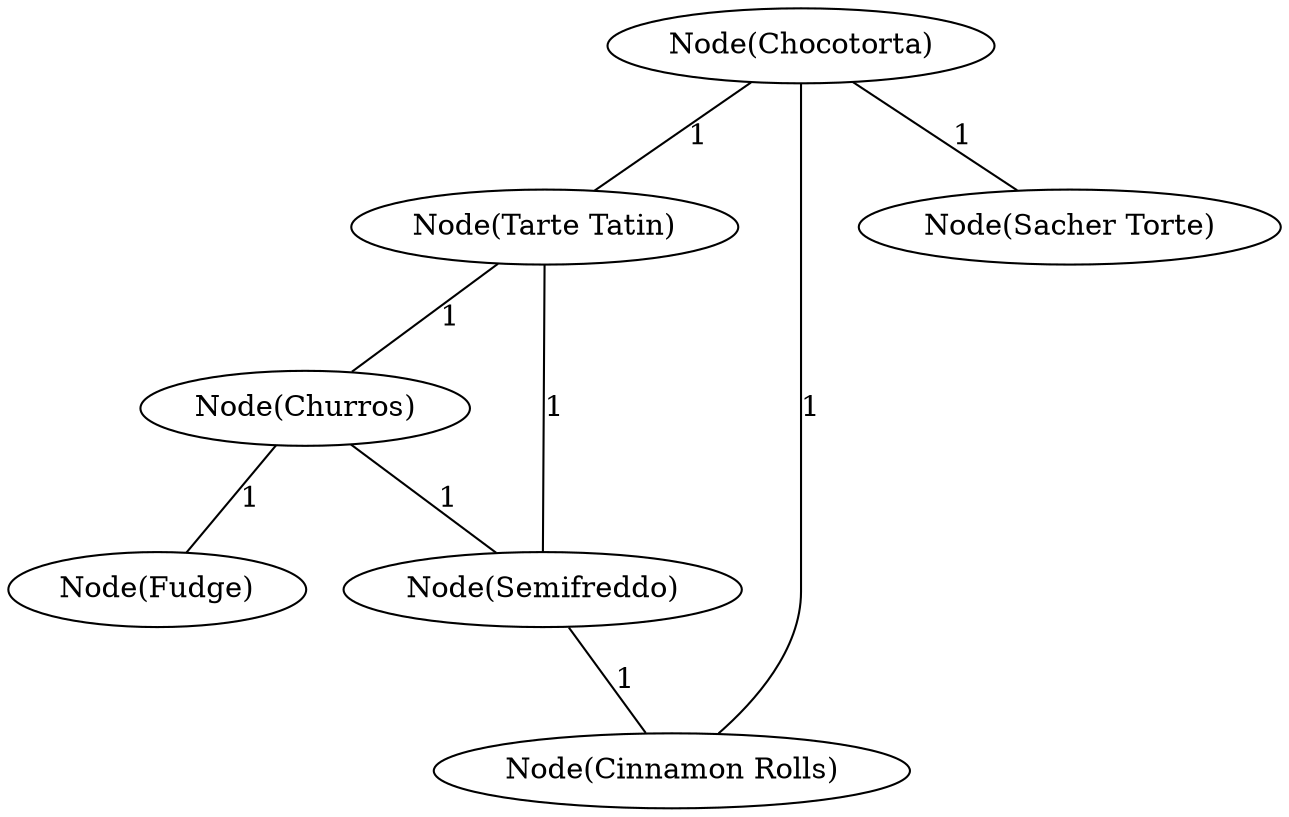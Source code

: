 strict graph {
	edge [dir=none]
	"Node(Chocotorta)"
	"Node(Tarte Tatin)"
	"Node(Churros)"
	"Node(Fudge)"
	"Node(Semifreddo)"
	"Node(Cinnamon Rolls)"
	"Node(Sacher Torte)"
	"Node(Chocotorta)" -- "Node(Tarte Tatin)" [label=1]
	"Node(Chocotorta)" -- "Node(Sacher Torte)" [label=1]
	"Node(Chocotorta)" -- "Node(Cinnamon Rolls)" [label=1]
	"Node(Tarte Tatin)" -- "Node(Chocotorta)" [label=1]
	"Node(Tarte Tatin)" -- "Node(Semifreddo)" [label=1]
	"Node(Tarte Tatin)" -- "Node(Churros)" [label=1]
	"Node(Churros)" -- "Node(Semifreddo)" [label=1]
	"Node(Churros)" -- "Node(Fudge)" [label=1]
	"Node(Churros)" -- "Node(Tarte Tatin)" [label=1]
	"Node(Fudge)" -- "Node(Churros)" [label=1]
	"Node(Semifreddo)" -- "Node(Tarte Tatin)" [label=1]
	"Node(Semifreddo)" -- "Node(Cinnamon Rolls)" [label=1]
	"Node(Semifreddo)" -- "Node(Churros)" [label=1]
	"Node(Cinnamon Rolls)" -- "Node(Semifreddo)" [label=1]
	"Node(Cinnamon Rolls)" -- "Node(Chocotorta)" [label=1]
	"Node(Sacher Torte)" -- "Node(Chocotorta)" [label=1]
}
